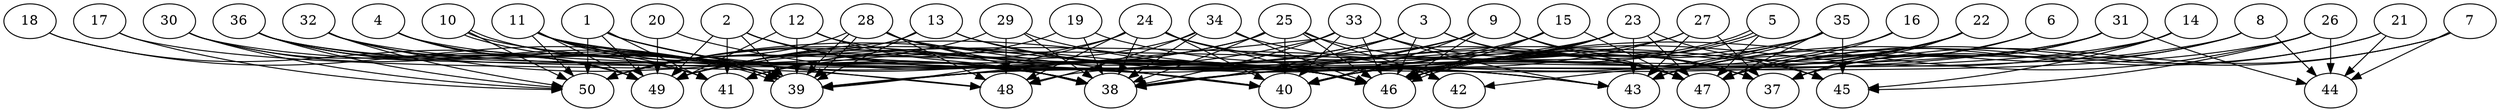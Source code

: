 // DAG automatically generated by daggen at Thu Oct  3 14:07:57 2019
// ./daggen --dot -n 50 --ccr 0.4 --fat 0.9 --regular 0.9 --density 0.6 --mindata 5242880 --maxdata 52428800 
digraph G {
  1 [size="51496960", alpha="0.14", expect_size="20598784"] 
  1 -> 38 [size ="20598784"]
  1 -> 40 [size ="20598784"]
  1 -> 41 [size ="20598784"]
  1 -> 46 [size ="20598784"]
  1 -> 49 [size ="20598784"]
  1 -> 50 [size ="20598784"]
  2 [size="127267840", alpha="0.16", expect_size="50907136"] 
  2 -> 38 [size ="50907136"]
  2 -> 39 [size ="50907136"]
  2 -> 40 [size ="50907136"]
  2 -> 41 [size ="50907136"]
  2 -> 46 [size ="50907136"]
  2 -> 49 [size ="50907136"]
  3 [size="87390720", alpha="0.08", expect_size="34956288"] 
  3 -> 37 [size ="34956288"]
  3 -> 38 [size ="34956288"]
  3 -> 41 [size ="34956288"]
  3 -> 46 [size ="34956288"]
  3 -> 47 [size ="34956288"]
  3 -> 49 [size ="34956288"]
  4 [size="80611840", alpha="0.07", expect_size="32244736"] 
  4 -> 39 [size ="32244736"]
  4 -> 41 [size ="32244736"]
  4 -> 46 [size ="32244736"]
  4 -> 49 [size ="32244736"]
  5 [size="82982400", alpha="0.03", expect_size="33192960"] 
  5 -> 40 [size ="33192960"]
  5 -> 46 [size ="33192960"]
  5 -> 46 [size ="33192960"]
  5 -> 47 [size ="33192960"]
  6 [size="125240320", alpha="0.19", expect_size="50096128"] 
  6 -> 46 [size ="50096128"]
  6 -> 47 [size ="50096128"]
  7 [size="129876480", alpha="0.18", expect_size="51950592"] 
  7 -> 37 [size ="51950592"]
  7 -> 44 [size ="51950592"]
  7 -> 47 [size ="51950592"]
  8 [size="99778560", alpha="0.09", expect_size="39911424"] 
  8 -> 37 [size ="39911424"]
  8 -> 43 [size ="39911424"]
  8 -> 44 [size ="39911424"]
  8 -> 48 [size ="39911424"]
  9 [size="41000960", alpha="0.10", expect_size="16400384"] 
  9 -> 37 [size ="16400384"]
  9 -> 39 [size ="16400384"]
  9 -> 40 [size ="16400384"]
  9 -> 46 [size ="16400384"]
  9 -> 47 [size ="16400384"]
  9 -> 50 [size ="16400384"]
  10 [size="36295680", alpha="0.09", expect_size="14518272"] 
  10 -> 39 [size ="14518272"]
  10 -> 39 [size ="14518272"]
  10 -> 40 [size ="14518272"]
  10 -> 50 [size ="14518272"]
  11 [size="66408960", alpha="0.05", expect_size="26563584"] 
  11 -> 38 [size ="26563584"]
  11 -> 39 [size ="26563584"]
  11 -> 41 [size ="26563584"]
  11 -> 43 [size ="26563584"]
  11 -> 48 [size ="26563584"]
  11 -> 49 [size ="26563584"]
  11 -> 50 [size ="26563584"]
  12 [size="33361920", alpha="0.09", expect_size="13344768"] 
  12 -> 38 [size ="13344768"]
  12 -> 39 [size ="13344768"]
  12 -> 43 [size ="13344768"]
  12 -> 49 [size ="13344768"]
  13 [size="126080000", alpha="0.04", expect_size="50432000"] 
  13 -> 39 [size ="50432000"]
  13 -> 46 [size ="50432000"]
  13 -> 47 [size ="50432000"]
  13 -> 50 [size ="50432000"]
  14 [size="55918080", alpha="0.07", expect_size="22367232"] 
  14 -> 37 [size ="22367232"]
  14 -> 38 [size ="22367232"]
  14 -> 45 [size ="22367232"]
  14 -> 46 [size ="22367232"]
  15 [size="99404800", alpha="0.18", expect_size="39761920"] 
  15 -> 39 [size ="39761920"]
  15 -> 40 [size ="39761920"]
  15 -> 46 [size ="39761920"]
  15 -> 47 [size ="39761920"]
  16 [size="119828480", alpha="0.10", expect_size="47931392"] 
  16 -> 40 [size ="47931392"]
  16 -> 47 [size ="47931392"]
  17 [size="112934400", alpha="0.16", expect_size="45173760"] 
  17 -> 48 [size ="45173760"]
  17 -> 50 [size ="45173760"]
  18 [size="99266560", alpha="0.09", expect_size="39706624"] 
  18 -> 39 [size ="39706624"]
  18 -> 49 [size ="39706624"]
  19 [size="33546240", alpha="0.11", expect_size="13418496"] 
  19 -> 38 [size ="13418496"]
  19 -> 47 [size ="13418496"]
  19 -> 49 [size ="13418496"]
  20 [size="92986880", alpha="0.17", expect_size="37194752"] 
  20 -> 46 [size ="37194752"]
  20 -> 49 [size ="37194752"]
  21 [size="30405120", alpha="0.09", expect_size="12162048"] 
  21 -> 43 [size ="12162048"]
  21 -> 44 [size ="12162048"]
  21 -> 47 [size ="12162048"]
  22 [size="58252800", alpha="0.00", expect_size="23301120"] 
  22 -> 37 [size ="23301120"]
  22 -> 40 [size ="23301120"]
  22 -> 42 [size ="23301120"]
  22 -> 43 [size ="23301120"]
  22 -> 46 [size ="23301120"]
  23 [size="113113600", alpha="0.04", expect_size="45245440"] 
  23 -> 38 [size ="45245440"]
  23 -> 39 [size ="45245440"]
  23 -> 43 [size ="45245440"]
  23 -> 45 [size ="45245440"]
  23 -> 46 [size ="45245440"]
  23 -> 47 [size ="45245440"]
  23 -> 49 [size ="45245440"]
  24 [size="17433600", alpha="0.19", expect_size="6973440"] 
  24 -> 38 [size ="6973440"]
  24 -> 39 [size ="6973440"]
  24 -> 40 [size ="6973440"]
  24 -> 42 [size ="6973440"]
  24 -> 46 [size ="6973440"]
  24 -> 47 [size ="6973440"]
  24 -> 48 [size ="6973440"]
  24 -> 49 [size ="6973440"]
  25 [size="60354560", alpha="0.06", expect_size="24141824"] 
  25 -> 38 [size ="24141824"]
  25 -> 40 [size ="24141824"]
  25 -> 42 [size ="24141824"]
  25 -> 45 [size ="24141824"]
  25 -> 46 [size ="24141824"]
  25 -> 49 [size ="24141824"]
  25 -> 50 [size ="24141824"]
  26 [size="51223040", alpha="0.13", expect_size="20489216"] 
  26 -> 38 [size ="20489216"]
  26 -> 44 [size ="20489216"]
  26 -> 45 [size ="20489216"]
  26 -> 46 [size ="20489216"]
  27 [size="108884480", alpha="0.19", expect_size="43553792"] 
  27 -> 37 [size ="43553792"]
  27 -> 38 [size ="43553792"]
  27 -> 39 [size ="43553792"]
  27 -> 43 [size ="43553792"]
  28 [size="86648320", alpha="0.19", expect_size="34659328"] 
  28 -> 38 [size ="34659328"]
  28 -> 39 [size ="34659328"]
  28 -> 39 [size ="34659328"]
  28 -> 40 [size ="34659328"]
  28 -> 43 [size ="34659328"]
  28 -> 48 [size ="34659328"]
  28 -> 50 [size ="34659328"]
  29 [size="20654080", alpha="0.05", expect_size="8261632"] 
  29 -> 37 [size ="8261632"]
  29 -> 38 [size ="8261632"]
  29 -> 48 [size ="8261632"]
  29 -> 50 [size ="8261632"]
  30 [size="87104000", alpha="0.14", expect_size="34841600"] 
  30 -> 38 [size ="34841600"]
  30 -> 39 [size ="34841600"]
  30 -> 49 [size ="34841600"]
  30 -> 50 [size ="34841600"]
  31 [size="67758080", alpha="0.13", expect_size="27103232"] 
  31 -> 37 [size ="27103232"]
  31 -> 39 [size ="27103232"]
  31 -> 44 [size ="27103232"]
  31 -> 47 [size ="27103232"]
  31 -> 49 [size ="27103232"]
  32 [size="118973440", alpha="0.14", expect_size="47589376"] 
  32 -> 38 [size ="47589376"]
  32 -> 39 [size ="47589376"]
  32 -> 40 [size ="47589376"]
  32 -> 49 [size ="47589376"]
  32 -> 50 [size ="47589376"]
  33 [size="118978560", alpha="0.15", expect_size="47591424"] 
  33 -> 37 [size ="47591424"]
  33 -> 38 [size ="47591424"]
  33 -> 39 [size ="47591424"]
  33 -> 40 [size ="47591424"]
  33 -> 43 [size ="47591424"]
  33 -> 46 [size ="47591424"]
  33 -> 50 [size ="47591424"]
  34 [size="24099840", alpha="0.04", expect_size="9639936"] 
  34 -> 38 [size ="9639936"]
  34 -> 41 [size ="9639936"]
  34 -> 46 [size ="9639936"]
  34 -> 47 [size ="9639936"]
  34 -> 48 [size ="9639936"]
  35 [size="19804160", alpha="0.07", expect_size="7921664"] 
  35 -> 38 [size ="7921664"]
  35 -> 41 [size ="7921664"]
  35 -> 43 [size ="7921664"]
  35 -> 45 [size ="7921664"]
  35 -> 46 [size ="7921664"]
  35 -> 47 [size ="7921664"]
  36 [size="58004480", alpha="0.08", expect_size="23201792"] 
  36 -> 38 [size ="23201792"]
  36 -> 39 [size ="23201792"]
  36 -> 41 [size ="23201792"]
  36 -> 46 [size ="23201792"]
  36 -> 49 [size ="23201792"]
  36 -> 50 [size ="23201792"]
  37 [size="14904320", alpha="0.05", expect_size="5961728"] 
  38 [size="125242880", alpha="0.18", expect_size="50097152"] 
  39 [size="121794560", alpha="0.14", expect_size="48717824"] 
  40 [size="32458240", alpha="0.03", expect_size="12983296"] 
  41 [size="116349440", alpha="0.16", expect_size="46539776"] 
  42 [size="72878080", alpha="0.16", expect_size="29151232"] 
  43 [size="40266240", alpha="0.13", expect_size="16106496"] 
  44 [size="13521920", alpha="0.11", expect_size="5408768"] 
  45 [size="35461120", alpha="0.17", expect_size="14184448"] 
  46 [size="74411520", alpha="0.09", expect_size="29764608"] 
  47 [size="119139840", alpha="0.18", expect_size="47655936"] 
  48 [size="33541120", alpha="0.18", expect_size="13416448"] 
  49 [size="21739520", alpha="0.01", expect_size="8695808"] 
  50 [size="104176640", alpha="0.16", expect_size="41670656"] 
}
